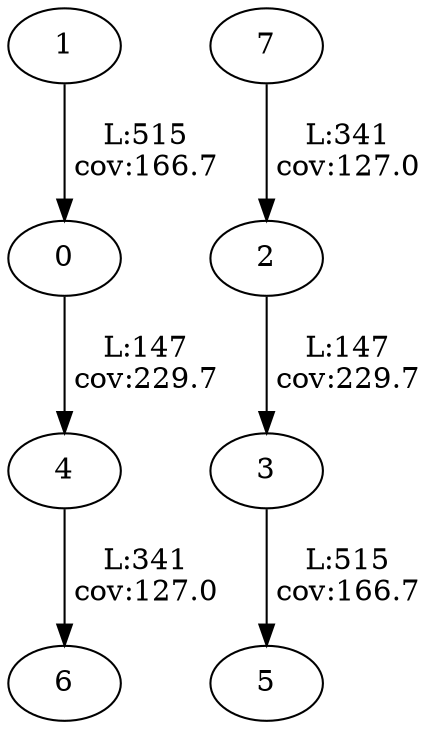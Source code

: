 digraph {
0;
1;
2;
3;
4;
5;
6;
7;
0 -> 4 [label=" L:147
 cov:229.7"];
2 -> 3 [label=" L:147
 cov:229.7"];
7 -> 2 [label=" L:341
 cov:127.0"];
4 -> 6 [label=" L:341
 cov:127.0"];
3 -> 5 [label=" L:515
 cov:166.7"];
1 -> 0 [label=" L:515
 cov:166.7"];
}